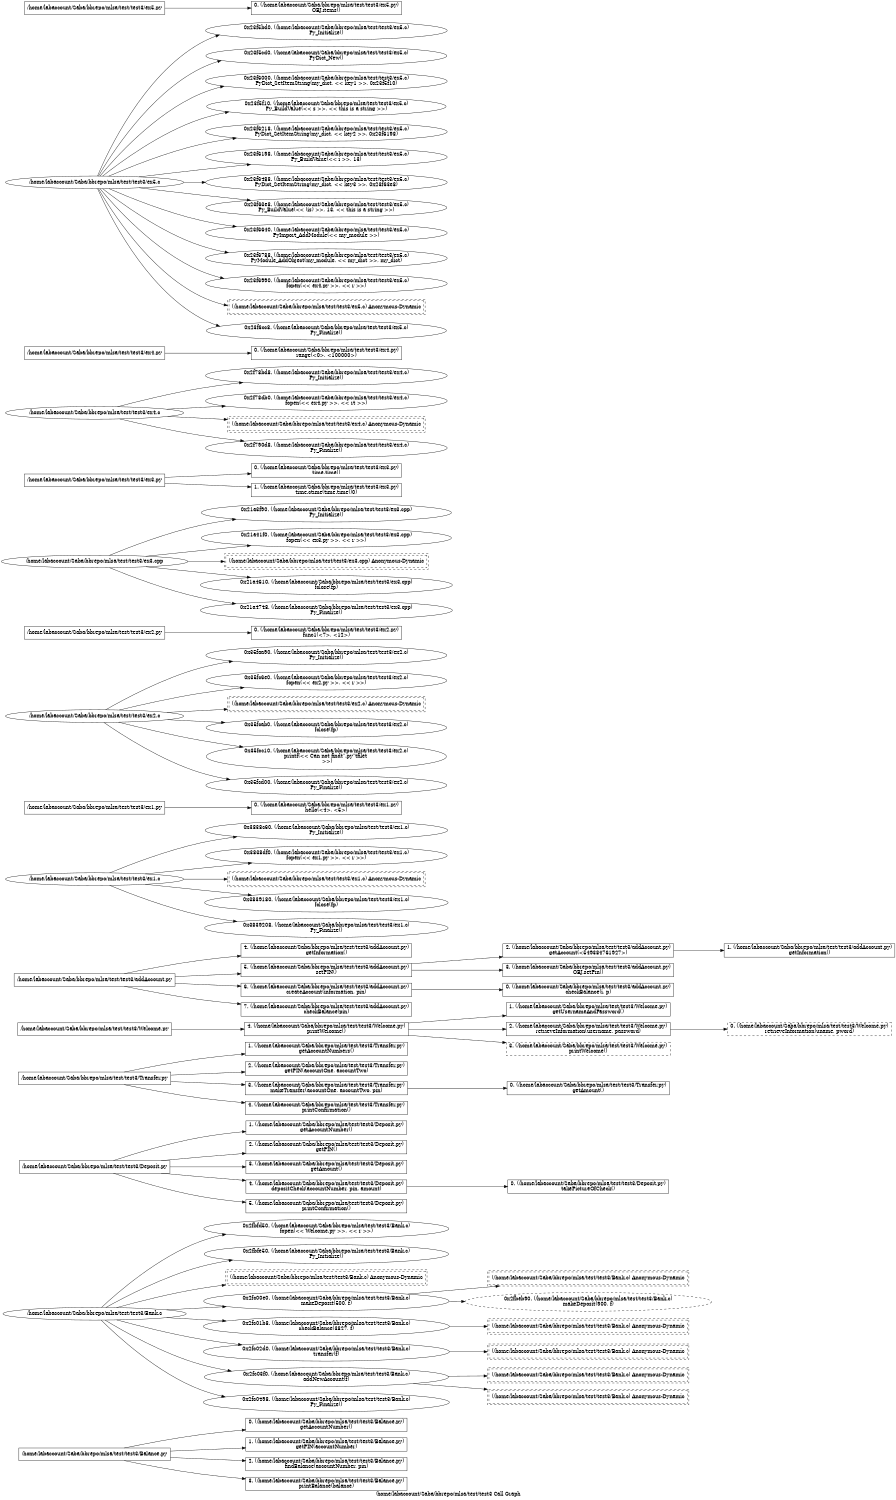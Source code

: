 digraph "/home/labaccount/Saba/bbrepo/mlsa/test/test3 Call Graph" {
	graph [dpi=300
		rankdir=LR
		size="7.5, 10"
		label="/home/labaccount/Saba/bbrepo/mlsa/test/test3 Call Graph"
	];

	Node0x512977505 [shape=rectangle, label="/home/labaccount/Saba/bbrepo/mlsa/test/test3/Balance.py"];
	Node0x249015043 [shape=oval, label="/home/labaccount/Saba/bbrepo/mlsa/test/test3/Bank.c"];
	Node0x390469282 [shape=rectangle, label="/home/labaccount/Saba/bbrepo/mlsa/test/test3/Deposit.py"];
	Node0x404828206 [shape=rectangle, label="/home/labaccount/Saba/bbrepo/mlsa/test/test3/Transfer.py"];
	Node0x965311060 [shape=rectangle, label="/home/labaccount/Saba/bbrepo/mlsa/test/test3/Welcome.py"];
	Node0x728992846 [shape=rectangle, label="/home/labaccount/Saba/bbrepo/mlsa/test/test3/addAccount.py"];
	Node0x807853452 [shape=oval, label="/home/labaccount/Saba/bbrepo/mlsa/test/test3/ex1.c"];
	Node0x181661450 [shape=rectangle, label="/home/labaccount/Saba/bbrepo/mlsa/test/test3/ex1.py"];
	Node0x879581881 [shape=oval, label="/home/labaccount/Saba/bbrepo/mlsa/test/test3/ex2.c"];
	Node0x718979934 [shape=rectangle, label="/home/labaccount/Saba/bbrepo/mlsa/test/test3/ex2.py"];
	Node0x631789194 [shape=oval, label="/home/labaccount/Saba/bbrepo/mlsa/test/test3/ex3.cpp"];
	Node0x852749909 [shape=rectangle, label="/home/labaccount/Saba/bbrepo/mlsa/test/test3/ex3.py"];
	Node0x270400407 [shape=oval, label="/home/labaccount/Saba/bbrepo/mlsa/test/test3/ex4.c"];
	Node0x304046580 [shape=rectangle, label="/home/labaccount/Saba/bbrepo/mlsa/test/test3/ex4.py"];
	Node0x586194668 [shape=oval, label="/home/labaccount/Saba/bbrepo/mlsa/test/test3/ex5.c"];
	Node0x645418548 [shape=rectangle, label="/home/labaccount/Saba/bbrepo/mlsa/test/test3/ex5.py"];
	Node0x647066449 [shape=rectangle, label="0. (/home/labaccount/Saba/bbrepo/mlsa/test/test3/Balance.py)\ngetAccountNumber()"];
	Node0x512977505 -> Node0x647066449;
	Node0x153511262 [shape=rectangle, label="1. (/home/labaccount/Saba/bbrepo/mlsa/test/test3/Balance.py)\ngetPIN(accountNumber)"];
	Node0x512977505 -> Node0x153511262;
	Node0x863137205 [shape=rectangle, label="2. (/home/labaccount/Saba/bbrepo/mlsa/test/test3/Balance.py)\nfindBalance(accountNumber, pin)"];
	Node0x512977505 -> Node0x863137205;
	Node0x882459972 [shape=rectangle, label="3. (/home/labaccount/Saba/bbrepo/mlsa/test/test3/Balance.py)\nprintBalance(balance)"];
	Node0x512977505 -> Node0x882459972;
	Node0x101648450 [shape=oval, label="0x2fbfd50. (/home/labaccount/Saba/bbrepo/mlsa/test/test3/Bank.c)\nfopen(<< Welcome.py >>, << r >>)"];
	Node0x249015043 -> Node0x101648450;
	Node0x404567104 [shape=oval, label="0x2fbfe50. (/home/labaccount/Saba/bbrepo/mlsa/test/test3/Bank.c)\nPy_Initialize()"];
	Node0x249015043 -> Node0x404567104;
	Node0x190928321 [shape=rectangle, style=dashed, peripheries=2, label="(/home/labaccount/Saba/bbrepo/mlsa/test/test3/Bank.c) Anonymous-Dynamic"];
	Node0x249015043 -> Node0x190928321;
	Node0x100642292 [shape=oval, label="0x2fc00e0. (/home/labaccount/Saba/bbrepo/mlsa/test/test3/Bank.c)\nmakeDeposit(500, f)"];
	Node0x249015043 -> Node0x100642292;
	Node0x217149437 [shape=oval, label="0x2fc01b8. (/home/labaccount/Saba/bbrepo/mlsa/test/test3/Bank.c)\ncheckBalance(3827, f)"];
	Node0x249015043 -> Node0x217149437;
	Node0x352983863 [shape=oval, label="0x2fc02d0. (/home/labaccount/Saba/bbrepo/mlsa/test/test3/Bank.c)\ntransfer(f)"];
	Node0x249015043 -> Node0x352983863;
	Node0x633352646 [shape=oval, label="0x2fc03f0. (/home/labaccount/Saba/bbrepo/mlsa/test/test3/Bank.c)\naddNewAccount(f)"];
	Node0x249015043 -> Node0x633352646;
	Node0x746433489 [shape=oval, label="0x2fc0498. (/home/labaccount/Saba/bbrepo/mlsa/test/test3/Bank.c)\nPy_Finalize()"];
	Node0x249015043 -> Node0x746433489;
	Node0x778262486 [shape=rectangle, label="1. (/home/labaccount/Saba/bbrepo/mlsa/test/test3/Deposit.py)\ngetAccountNumber()"];
	Node0x390469282 -> Node0x778262486;
	Node0x992711011 [shape=rectangle, label="2. (/home/labaccount/Saba/bbrepo/mlsa/test/test3/Deposit.py)\ngetPIN()"];
	Node0x390469282 -> Node0x992711011;
	Node0x313018534 [shape=rectangle, label="3. (/home/labaccount/Saba/bbrepo/mlsa/test/test3/Deposit.py)\ngetAmount()"];
	Node0x390469282 -> Node0x313018534;
	Node0x134080726 [shape=rectangle, label="4. (/home/labaccount/Saba/bbrepo/mlsa/test/test3/Deposit.py)\ndepositCheck(accountNumber, pin, amount)"];
	Node0x390469282 -> Node0x134080726;
	Node0x435332857 [shape=rectangle, label="5. (/home/labaccount/Saba/bbrepo/mlsa/test/test3/Deposit.py)\nprintConfirmation()"];
	Node0x390469282 -> Node0x435332857;
	Node0x809827840 [shape=rectangle, label="1. (/home/labaccount/Saba/bbrepo/mlsa/test/test3/Transfer.py)\ngetAccountNumbers()"];
	Node0x404828206 -> Node0x809827840;
	Node0x381599702 [shape=rectangle, label="2. (/home/labaccount/Saba/bbrepo/mlsa/test/test3/Transfer.py)\ngetPIN(accountOne, accountTwo)"];
	Node0x404828206 -> Node0x381599702;
	Node0x730914928 [shape=rectangle, label="3. (/home/labaccount/Saba/bbrepo/mlsa/test/test3/Transfer.py)\nmakeTransfer(accountOne, accountTwo, pin)"];
	Node0x404828206 -> Node0x730914928;
	Node0x939131399 [shape=rectangle, label="4. (/home/labaccount/Saba/bbrepo/mlsa/test/test3/Transfer.py)\nprintConfirmation()"];
	Node0x404828206 -> Node0x939131399;
	Node0x408709128 [shape=rectangle, label="4. (/home/labaccount/Saba/bbrepo/mlsa/test/test3/Welcome.py)\nprintWelcome()"];
	Node0x965311060 -> Node0x408709128;
	Node0x882316404 [shape=rectangle, label="4. (/home/labaccount/Saba/bbrepo/mlsa/test/test3/addAccount.py)\ngetInformation()"];
	Node0x728992846 -> Node0x882316404;
	Node0x132222552 [shape=rectangle, label="5. (/home/labaccount/Saba/bbrepo/mlsa/test/test3/addAccount.py)\nsetPIN()"];
	Node0x728992846 -> Node0x132222552;
	Node0x673427610 [shape=rectangle, label="6. (/home/labaccount/Saba/bbrepo/mlsa/test/test3/addAccount.py)\ncreateAccount(information, pin)"];
	Node0x728992846 -> Node0x673427610;
	Node0x672828724 [shape=rectangle, label="7. (/home/labaccount/Saba/bbrepo/mlsa/test/test3/addAccount.py)\ncheckBalance(pin)"];
	Node0x728992846 -> Node0x672828724;
	Node0x380081598 [shape=oval, label="0x3838c60. (/home/labaccount/Saba/bbrepo/mlsa/test/test3/ex1.c)\nPy_Initialize()"];
	Node0x807853452 -> Node0x380081598;
	Node0x941192883 [shape=oval, label="0x3838df0. (/home/labaccount/Saba/bbrepo/mlsa/test/test3/ex1.c)\nfopen(<< ex1.py >>, << r >>)"];
	Node0x807853452 -> Node0x941192883;
	Node0x294451523 [shape=rectangle, style=dashed, peripheries=2, label="(/home/labaccount/Saba/bbrepo/mlsa/test/test3/ex1.c) Anonymous-Dynamic"];
	Node0x807853452 -> Node0x294451523;
	Node0x496554648 [shape=oval, label="0x3839180. (/home/labaccount/Saba/bbrepo/mlsa/test/test3/ex1.c)\nfclose(fp)"];
	Node0x807853452 -> Node0x496554648;
	Node0x867996877 [shape=oval, label="0x3839208. (/home/labaccount/Saba/bbrepo/mlsa/test/test3/ex1.c)\nPy_Finalize()"];
	Node0x807853452 -> Node0x867996877;
	Node0x413974369 [shape=rectangle, label="0. (/home/labaccount/Saba/bbrepo/mlsa/test/test3/ex1.py)\nhello(<4>, <5>)"];
	Node0x181661450 -> Node0x413974369;
	Node0x579016514 [shape=oval, label="0x35faa90. (/home/labaccount/Saba/bbrepo/mlsa/test/test3/ex2.c)\nPy_Initialize()"];
	Node0x879581881 -> Node0x579016514;
	Node0x892272766 [shape=oval, label="0x35fc6e0. (/home/labaccount/Saba/bbrepo/mlsa/test/test3/ex2.c)\nfopen(<< ex2.py >>, << r >>)"];
	Node0x879581881 -> Node0x892272766;
	Node0x195107906 [shape=rectangle, style=dashed, peripheries=2, label="(/home/labaccount/Saba/bbrepo/mlsa/test/test3/ex2.c) Anonymous-Dynamic"];
	Node0x879581881 -> Node0x195107906;
	Node0x287242705 [shape=oval, label="0x35fcab0. (/home/labaccount/Saba/bbrepo/mlsa/test/test3/ex2.c)\nfclose(fp)"];
	Node0x879581881 -> Node0x287242705;
	Node0x402664862 [shape=oval, label="0x35fcc10. (/home/labaccount/Saba/bbrepo/mlsa/test/test3/ex2.c)\nprintf(<< Can not find\t\".py\"\tfile\t \n >>)"];
	Node0x879581881 -> Node0x402664862;
	Node0x160334487 [shape=oval, label="0x35fcd00. (/home/labaccount/Saba/bbrepo/mlsa/test/test3/ex2.c)\nPy_Finalize()"];
	Node0x879581881 -> Node0x160334487;
	Node0x270845842 [shape=rectangle, label="0. (/home/labaccount/Saba/bbrepo/mlsa/test/test3/ex2.py)\nfunc1(<7>, <12>)"];
	Node0x718979934 -> Node0x270845842;
	Node0x455607371 [shape=oval, label="0x21a3f90. (/home/labaccount/Saba/bbrepo/mlsa/test/test3/ex3.cpp)\nPy_Initialize()"];
	Node0x631789194 -> Node0x455607371;
	Node0x510888628 [shape=oval, label="0x21a41f0. (/home/labaccount/Saba/bbrepo/mlsa/test/test3/ex3.cpp)\nfopen(<< ex3.py >>, << r >>)"];
	Node0x631789194 -> Node0x510888628;
	Node0x209547904 [shape=rectangle, style=dashed, peripheries=2, label="(/home/labaccount/Saba/bbrepo/mlsa/test/test3/ex3.cpp) Anonymous-Dynamic"];
	Node0x631789194 -> Node0x209547904;
	Node0x232660103 [shape=oval, label="0x21a4610. (/home/labaccount/Saba/bbrepo/mlsa/test/test3/ex3.cpp)\nfclose(fp)"];
	Node0x631789194 -> Node0x232660103;
	Node0x679130723 [shape=oval, label="0x21a4748. (/home/labaccount/Saba/bbrepo/mlsa/test/test3/ex3.cpp)\nPy_Finalize()"];
	Node0x631789194 -> Node0x679130723;
	Node0x594385405 [shape=rectangle, label="0. (/home/labaccount/Saba/bbrepo/mlsa/test/test3/ex3.py)\ntime.time()"];
	Node0x852749909 -> Node0x594385405;
	Node0x356500502 [shape=rectangle, label="1. (/home/labaccount/Saba/bbrepo/mlsa/test/test3/ex3.py)\ntime.ctime(time.time()0)"];
	Node0x852749909 -> Node0x356500502;
	Node0x469163868 [shape=oval, label="0x2f78bd8. (/home/labaccount/Saba/bbrepo/mlsa/test/test3/ex4.c)\nPy_Initialize()"];
	Node0x270400407 -> Node0x469163868;
	Node0x382516495 [shape=oval, label="0x2f78db0. (/home/labaccount/Saba/bbrepo/mlsa/test/test3/ex4.c)\nfopen(<< ex4.py >>, << rt >>)"];
	Node0x270400407 -> Node0x382516495;
	Node0x971500213 [shape=rectangle, style=dashed, peripheries=2, label="(/home/labaccount/Saba/bbrepo/mlsa/test/test3/ex4.c) Anonymous-Dynamic"];
	Node0x270400407 -> Node0x971500213;
	Node0x656409499 [shape=oval, label="0x2f790d8. (/home/labaccount/Saba/bbrepo/mlsa/test/test3/ex4.c)\nPy_Finalize()"];
	Node0x270400407 -> Node0x656409499;
	Node0x525712225 [shape=rectangle, label="0. (/home/labaccount/Saba/bbrepo/mlsa/test/test3/ex4.py)\nrange(<0>, <100000>)"];
	Node0x304046580 -> Node0x525712225;
	Node0x171715023 [shape=oval, label="0x23f5bd0. (/home/labaccount/Saba/bbrepo/mlsa/test/test3/ex5.c)\nPy_Initialize()"];
	Node0x586194668 -> Node0x171715023;
	Node0x461482814 [shape=oval, label="0x23f5cd0. (/home/labaccount/Saba/bbrepo/mlsa/test/test3/ex5.c)\nPyDict_New()"];
	Node0x586194668 -> Node0x461482814;
	Node0x993191640 [shape=oval, label="0x23f6000. (/home/labaccount/Saba/bbrepo/mlsa/test/test3/ex5.c)\nPyDict_SetItemString(my_dict, << key1 >>, 0x23f5f10)"];
	Node0x586194668 -> Node0x993191640;
	Node0x648758057 [shape=oval, label="0x23f5f10. (/home/labaccount/Saba/bbrepo/mlsa/test/test3/ex5.c)\nPy_BuildValue(<< s >>, << this is a string >>)"];
	Node0x586194668 -> Node0x648758057;
	Node0x706866755 [shape=oval, label="0x23f6218. (/home/labaccount/Saba/bbrepo/mlsa/test/test3/ex5.c)\nPyDict_SetItemString(my_dict, << key2 >>, 0x23f6198)"];
	Node0x586194668 -> Node0x706866755;
	Node0x663606515 [shape=oval, label="0x23f6198. (/home/labaccount/Saba/bbrepo/mlsa/test/test3/ex5.c)\nPy_BuildValue(<< i >>, 13)"];
	Node0x586194668 -> Node0x663606515;
	Node0x471153598 [shape=oval, label="0x23f6488. (/home/labaccount/Saba/bbrepo/mlsa/test/test3/ex5.c)\nPyDict_SetItemString(my_dict, << key3 >>, 0x23f63e8)"];
	Node0x586194668 -> Node0x471153598;
	Node0x762622722 [shape=oval, label="0x23f63e8. (/home/labaccount/Saba/bbrepo/mlsa/test/test3/ex5.c)\nPy_BuildValue(<< (is) >>, 13, << this is a string >>)"];
	Node0x586194668 -> Node0x762622722;
	Node0x873715418 [shape=oval, label="0x23f6640. (/home/labaccount/Saba/bbrepo/mlsa/test/test3/ex5.c)\nPyImport_AddModule(<< my_module >>)"];
	Node0x586194668 -> Node0x873715418;
	Node0x738116547 [shape=oval, label="0x23f6788. (/home/labaccount/Saba/bbrepo/mlsa/test/test3/ex5.c)\nPyModule_AddObject(my_module, << my_dict >>, my_dict)"];
	Node0x586194668 -> Node0x738116547;
	Node0x986329849 [shape=oval, label="0x23f6990. (/home/labaccount/Saba/bbrepo/mlsa/test/test3/ex5.c)\nfopen(<< ex4.py >>, << r >>)"];
	Node0x586194668 -> Node0x986329849;
	Node0x299240802 [shape=rectangle, style=dashed, peripheries=2, label="(/home/labaccount/Saba/bbrepo/mlsa/test/test3/ex5.c) Anonymous-Dynamic"];
	Node0x586194668 -> Node0x299240802;
	Node0x281788136 [shape=oval, label="0x23f6cc8. (/home/labaccount/Saba/bbrepo/mlsa/test/test3/ex5.c)\nPy_Finalize()"];
	Node0x586194668 -> Node0x281788136;
	Node0x522975292 [shape=rectangle, label="0. (/home/labaccount/Saba/bbrepo/mlsa/test/test3/ex5.py)\nOBJ.items()"];
	Node0x645418548 -> Node0x522975292;
	Node0x868438538 [shape=rectangle, style=dashed, peripheries=2, label="(/home/labaccount/Saba/bbrepo/mlsa/test/test3/Bank.c) Anonymous-Dynamic"];
	Node0x100642292 -> Node0x868438538;
	Node0x937392215 [shape=oval, style=dashed, label="0x2fbeb90. (/home/labaccount/Saba/bbrepo/mlsa/test/test3/Bank.c)\nmakeDeposit(900, f)"];
	Node0x100642292 -> Node0x937392215;
	Node0x669460785 [shape=rectangle, style=dashed, peripheries=2, label="(/home/labaccount/Saba/bbrepo/mlsa/test/test3/Bank.c) Anonymous-Dynamic"];
	Node0x217149437 -> Node0x669460785;
	Node0x113055460 [shape=rectangle, style=dashed, peripheries=2, label="(/home/labaccount/Saba/bbrepo/mlsa/test/test3/Bank.c) Anonymous-Dynamic"];
	Node0x352983863 -> Node0x113055460;
	Node0x337610804 [shape=rectangle, style=dashed, peripheries=2, label="(/home/labaccount/Saba/bbrepo/mlsa/test/test3/Bank.c) Anonymous-Dynamic"];
	Node0x633352646 -> Node0x337610804;
	Node0x262254736 [shape=rectangle, style=dashed, peripheries=2, label="(/home/labaccount/Saba/bbrepo/mlsa/test/test3/Bank.c) Anonymous-Dynamic"];
	Node0x633352646 -> Node0x262254736;
	Node0x689852285 [shape=rectangle, label="0. (/home/labaccount/Saba/bbrepo/mlsa/test/test3/Deposit.py)\ntakePictureOfCheck()"];
	Node0x134080726 -> Node0x689852285;
	Node0x591635236 [shape=rectangle, label="0. (/home/labaccount/Saba/bbrepo/mlsa/test/test3/Transfer.py)\ngetAmount()"];
	Node0x730914928 -> Node0x591635236;
	Node0x237790859 [shape=rectangle, label="1. (/home/labaccount/Saba/bbrepo/mlsa/test/test3/Welcome.py)\ngetUsernameAndPassword()"];
	Node0x408709128 -> Node0x237790859;
	Node0x209698855 [shape=rectangle, label="2. (/home/labaccount/Saba/bbrepo/mlsa/test/test3/Welcome.py)\nretrieveInformation(username, password)"];
	Node0x408709128 -> Node0x209698855;
	Node0x364932884 [shape=rectangle, style=dashed, label="3. (/home/labaccount/Saba/bbrepo/mlsa/test/test3/Welcome.py)\nprintWelcome()"];
	Node0x408709128 -> Node0x364932884;
	Node0x733379478 [shape=rectangle, label="2. (/home/labaccount/Saba/bbrepo/mlsa/test/test3/addAccount.py)\ngetAccount(<549384761927>)"];
	Node0x132222552 -> Node0x733379478;
	Node0x889855453 [shape=rectangle, label="3. (/home/labaccount/Saba/bbrepo/mlsa/test/test3/addAccount.py)\nOBJ.setPin()"];
	Node0x132222552 -> Node0x889855453;
	Node0x552167457 [shape=rectangle, label="0. (/home/labaccount/Saba/bbrepo/mlsa/test/test3/addAccount.py)\ncheckBalance(i, p)"];
	Node0x673427610 -> Node0x552167457;
	Node0x493441676 [shape=rectangle, style=dashed, label="0. (/home/labaccount/Saba/bbrepo/mlsa/test/test3/Welcome.py)\nretrieveInformation(uname, pword)"];
	Node0x209698855 -> Node0x493441676;
	Node0x743682284 [shape=rectangle, label="1. (/home/labaccount/Saba/bbrepo/mlsa/test/test3/addAccount.py)\ngetInformation()"];
	Node0x733379478 -> Node0x743682284;
}
